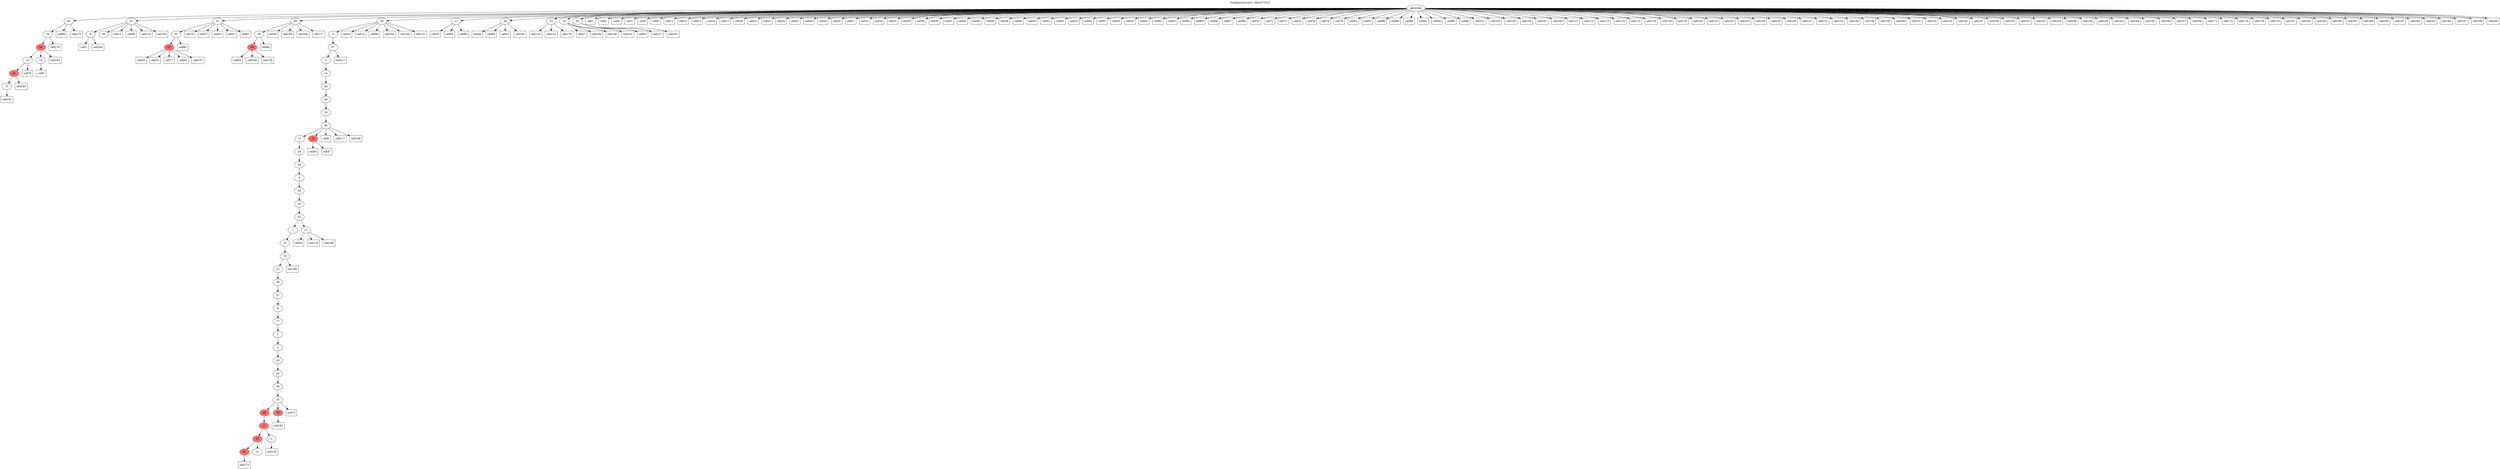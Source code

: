 digraph g {
	"58" -> "59";
	"59" [label="6"];
	"57" -> "58";
	"58" [color=indianred1, style=filled, label="34"];
	"56" -> "57";
	"57" [label="10"];
	"56" -> "60";
	"60" [label="15"];
	"55" -> "56";
	"56" [color=indianred1, style=filled, label="40"];
	"54" -> "55";
	"55" [label="34"];
	"50" -> "51";
	"51" [label="9"];
	"50" -> "52";
	"52" [label="36"];
	"48" -> "49";
	"49" [color=indianred1, style=filled, label="31"];
	"47" -> "48";
	"48" [label="20"];
	"44" -> "45";
	"45" [color=indianred1, style=filled, label="48"];
	"43" -> "44";
	"44" [label="49"];
	"36" -> "37";
	"37" [color=indianred1, style=filled, label="44"];
	"36" -> "38";
	"38" [label="12"];
	"34" -> "35";
	"35" [label="11"];
	"34" -> "36";
	"36" [color=indianred1, style=filled, label="25"];
	"33" -> "34";
	"34" [color=indianred1, style=filled, label="4"];
	"31" -> "32";
	"32" [color=indianred1, style=filled, label="26"];
	"31" -> "33";
	"33" [color=indianred1, style=filled, label="46"];
	"30" -> "31";
	"31" [label="35"];
	"29" -> "30";
	"30" [label="39"];
	"28" -> "29";
	"29" [label="19"];
	"27" -> "28";
	"28" [label="43"];
	"26" -> "27";
	"27" [label="2"];
	"25" -> "26";
	"26" [label="1"];
	"24" -> "25";
	"25" [label="17"];
	"23" -> "24";
	"24" [label="8"];
	"22" -> "23";
	"23" [label="37"];
	"21" -> "22";
	"22" [label="38"];
	"20" -> "21";
	"21" [label="22"];
	"19" -> "20";
	"20" [label="16"];
	"18" -> "19";
	"19" [label="25"];
	"16" -> "17";
	"17" [label="21"];
	"16" -> "18";
	"18" [label="7"];
	"15" -> "16";
	"16" [label="42"];
	"14" -> "15";
	"15" [label="32"];
	"13" -> "14";
	"14" [label="50"];
	"12" -> "13";
	"13" [label="4"];
	"11" -> "12";
	"12" [label="28"];
	"10" -> "11";
	"11" [label="45"];
	"9" -> "10";
	"10" [label="13"];
	"9" -> "39";
	"39" [color=indianred1, style=filled, label="18"];
	"8" -> "9";
	"9" [label="30"];
	"7" -> "8";
	"8" [label="18"];
	"6" -> "7";
	"7" [label="44"];
	"5" -> "6";
	"6" [label="46"];
	"4" -> "5";
	"5" [label="14"];
	"3" -> "4";
	"4" [label="5"];
	"2" -> "3";
	"3" [label="47"];
	"1" -> "2";
	"2" [label="3"];
	"0" -> "1";
	"1" [label="26"];
	"0" -> "40";
	"40" [label="27"];
	"0" -> "41";
	"41" [label="29"];
	"0" -> "42";
	"42" [label="23"];
	"0" -> "43";
	"43" [label="48"];
	"0" -> "46";
	"46" [label="33"];
	"0" -> "47";
	"47" [label="31"];
	"0" -> "50";
	"50" [label="41"];
	"0" -> "53";
	"53" [label="24"];
	"0" -> "54";
	"54" [label="40"];
	"0" [label="germline"];
	"0" -> "cell1";
	"cell1" [shape=box];
	"0" -> "cell2";
	"cell2" [shape=box];
	"51" -> "cell3";
	"cell3" [shape=box];
	"0" -> "cell4";
	"cell4" [shape=box];
	"60" -> "cell5";
	"cell5" [shape=box];
	"9" -> "cell6";
	"cell6" [shape=box];
	"0" -> "cell7";
	"cell7" [shape=box];
	"0" -> "cell8";
	"cell8" [shape=box];
	"0" -> "cell9";
	"cell9" [shape=box];
	"1" -> "cell10";
	"cell10" [shape=box];
	"0" -> "cell11";
	"cell11" [shape=box];
	"0" -> "cell12";
	"cell12" [shape=box];
	"50" -> "cell13";
	"cell13" [shape=box];
	"1" -> "cell14";
	"cell14" [shape=box];
	"0" -> "cell15";
	"cell15" [shape=box];
	"0" -> "cell16";
	"cell16" [shape=box];
	"0" -> "cell17";
	"cell17" [shape=box];
	"0" -> "cell18";
	"cell18" [shape=box];
	"47" -> "cell19";
	"cell19" [shape=box];
	"49" -> "cell20";
	"cell20" [shape=box];
	"49" -> "cell21";
	"cell21" [shape=box];
	"0" -> "cell22";
	"cell22" [shape=box];
	"0" -> "cell23";
	"cell23" [shape=box];
	"0" -> "cell24";
	"cell24" [shape=box];
	"0" -> "cell25";
	"cell25" [shape=box];
	"43" -> "cell26";
	"cell26" [shape=box];
	"46" -> "cell27";
	"cell27" [shape=box];
	"0" -> "cell28";
	"cell28" [shape=box];
	"0" -> "cell29";
	"cell29" [shape=box];
	"0" -> "cell30";
	"cell30" [shape=box];
	"0" -> "cell31";
	"cell31" [shape=box];
	"0" -> "cell32";
	"cell32" [shape=box];
	"40" -> "cell33";
	"cell33" [shape=box];
	"0" -> "cell34";
	"cell34" [shape=box];
	"0" -> "cell35";
	"cell35" [shape=box];
	"0" -> "cell36";
	"cell36" [shape=box];
	"47" -> "cell37";
	"cell37" [shape=box];
	"0" -> "cell38";
	"cell38" [shape=box];
	"0" -> "cell39";
	"cell39" [shape=box];
	"39" -> "cell40";
	"cell40" [shape=box];
	"0" -> "cell41";
	"cell41" [shape=box];
	"41" -> "cell42";
	"cell42" [shape=box];
	"47" -> "cell43";
	"cell43" [shape=box];
	"0" -> "cell44";
	"cell44" [shape=box];
	"0" -> "cell45";
	"cell45" [shape=box];
	"0" -> "cell46";
	"cell46" [shape=box];
	"39" -> "cell47";
	"cell47" [shape=box];
	"0" -> "cell48";
	"cell48" [shape=box];
	"0" -> "cell49";
	"cell49" [shape=box];
	"0" -> "cell50";
	"cell50" [shape=box];
	"0" -> "cell51";
	"cell51" [shape=box];
	"0" -> "cell52";
	"cell52" [shape=box];
	"0" -> "cell53";
	"cell53" [shape=box];
	"0" -> "cell54";
	"cell54" [shape=box];
	"0" -> "cell55";
	"cell55" [shape=box];
	"17" -> "cell56";
	"cell56" [shape=box];
	"47" -> "cell57";
	"cell57" [shape=box];
	"0" -> "cell58";
	"cell58" [shape=box];
	"0" -> "cell59";
	"cell59" [shape=box];
	"48" -> "cell60";
	"cell60" [shape=box];
	"0" -> "cell61";
	"cell61" [shape=box];
	"0" -> "cell62";
	"cell62" [shape=box];
	"0" -> "cell63";
	"cell63" [shape=box];
	"0" -> "cell64";
	"cell64" [shape=box];
	"0" -> "cell65";
	"cell65" [shape=box];
	"0" -> "cell66";
	"cell66" [shape=box];
	"0" -> "cell67";
	"cell67" [shape=box];
	"0" -> "cell68";
	"cell68" [shape=box];
	"41" -> "cell69";
	"cell69" [shape=box];
	"0" -> "cell70";
	"cell70" [shape=box];
	"0" -> "cell71";
	"cell71" [shape=box];
	"0" -> "cell72";
	"cell72" [shape=box];
	"31" -> "cell73";
	"cell73" [shape=box];
	"0" -> "cell74";
	"cell74" [shape=box];
	"57" -> "cell75";
	"cell75" [shape=box];
	"0" -> "cell76";
	"cell76" [shape=box];
	"49" -> "cell77";
	"cell77" [shape=box];
	"0" -> "cell78";
	"cell78" [shape=box];
	"0" -> "cell79";
	"cell79" [shape=box];
	"54" -> "cell80";
	"cell80" [shape=box];
	"0" -> "cell81";
	"cell81" [shape=box];
	"49" -> "cell82";
	"cell82" [shape=box];
	"0" -> "cell83";
	"cell83" [shape=box];
	"44" -> "cell84";
	"cell84" [shape=box];
	"40" -> "cell85";
	"cell85" [shape=box];
	"0" -> "cell86";
	"cell86" [shape=box];
	"47" -> "cell87";
	"cell87" [shape=box];
	"0" -> "cell88";
	"cell88" [shape=box];
	"0" -> "cell89";
	"cell89" [shape=box];
	"40" -> "cell90";
	"cell90" [shape=box];
	"0" -> "cell91";
	"cell91" [shape=box];
	"53" -> "cell92";
	"cell92" [shape=box];
	"45" -> "cell93";
	"cell93" [shape=box];
	"0" -> "cell94";
	"cell94" [shape=box];
	"50" -> "cell95";
	"cell95" [shape=box];
	"0" -> "cell96";
	"cell96" [shape=box];
	"41" -> "cell97";
	"cell97" [shape=box];
	"0" -> "cell98";
	"cell98" [shape=box];
	"1" -> "cell99";
	"cell99" [shape=box];
	"46" -> "cell100";
	"cell100" [shape=box];
	"0" -> "cell101";
	"cell101" [shape=box];
	"59" -> "cell102";
	"cell102" [shape=box];
	"0" -> "cell103";
	"cell103" [shape=box];
	"45" -> "cell104";
	"cell104" [shape=box];
	"0" -> "cell105";
	"cell105" [shape=box];
	"0" -> "cell106";
	"cell106" [shape=box];
	"0" -> "cell107";
	"cell107" [shape=box];
	"43" -> "cell108";
	"cell108" [shape=box];
	"0" -> "cell109";
	"cell109" [shape=box];
	"42" -> "cell110";
	"cell110" [shape=box];
	"0" -> "cell111";
	"cell111" [shape=box];
	"0" -> "cell112";
	"cell112" [shape=box];
	"0" -> "cell113";
	"cell113" [shape=box];
	"0" -> "cell114";
	"cell114" [shape=box];
	"0" -> "cell115";
	"cell115" [shape=box];
	"0" -> "cell116";
	"cell116" [shape=box];
	"9" -> "cell117";
	"cell117" [shape=box];
	"0" -> "cell118";
	"cell118" [shape=box];
	"0" -> "cell119";
	"cell119" [shape=box];
	"0" -> "cell120";
	"cell120" [shape=box];
	"0" -> "cell121";
	"cell121" [shape=box];
	"42" -> "cell122";
	"cell122" [shape=box];
	"0" -> "cell123";
	"cell123" [shape=box];
	"17" -> "cell124";
	"cell124" [shape=box];
	"0" -> "cell125";
	"cell125" [shape=box];
	"0" -> "cell126";
	"cell126" [shape=box];
	"3" -> "cell127";
	"cell127" [shape=box];
	"0" -> "cell128";
	"cell128" [shape=box];
	"45" -> "cell129";
	"cell129" [shape=box];
	"0" -> "cell130";
	"cell130" [shape=box];
	"0" -> "cell131";
	"cell131" [shape=box];
	"0" -> "cell132";
	"cell132" [shape=box];
	"50" -> "cell133";
	"cell133" [shape=box];
	"0" -> "cell134";
	"cell134" [shape=box];
	"35" -> "cell135";
	"cell135" [shape=box];
	"0" -> "cell136";
	"cell136" [shape=box];
	"53" -> "cell137";
	"cell137" [shape=box];
	"0" -> "cell138";
	"cell138" [shape=box];
	"0" -> "cell139";
	"cell139" [shape=box];
	"0" -> "cell140";
	"cell140" [shape=box];
	"0" -> "cell141";
	"cell141" [shape=box];
	"0" -> "cell142";
	"cell142" [shape=box];
	"0" -> "cell143";
	"cell143" [shape=box];
	"1" -> "cell144";
	"cell144" [shape=box];
	"0" -> "cell145";
	"cell145" [shape=box];
	"46" -> "cell146";
	"cell146" [shape=box];
	"0" -> "cell147";
	"cell147" [shape=box];
	"1" -> "cell148";
	"cell148" [shape=box];
	"0" -> "cell149";
	"cell149" [shape=box];
	"0" -> "cell150";
	"cell150" [shape=box];
	"1" -> "cell151";
	"cell151" [shape=box];
	"0" -> "cell152";
	"cell152" [shape=box];
	"0" -> "cell153";
	"cell153" [shape=box];
	"0" -> "cell154";
	"cell154" [shape=box];
	"50" -> "cell155";
	"cell155" [shape=box];
	"0" -> "cell156";
	"cell156" [shape=box];
	"49" -> "cell157";
	"cell157" [shape=box];
	"0" -> "cell158";
	"cell158" [shape=box];
	"0" -> "cell159";
	"cell159" [shape=box];
	"58" -> "cell160";
	"cell160" [shape=box];
	"53" -> "cell161";
	"cell161" [shape=box];
	"46" -> "cell162";
	"cell162" [shape=box];
	"0" -> "cell163";
	"cell163" [shape=box];
	"0" -> "cell164";
	"cell164" [shape=box];
	"0" -> "cell165";
	"cell165" [shape=box];
	"0" -> "cell166";
	"cell166" [shape=box];
	"0" -> "cell167";
	"cell167" [shape=box];
	"0" -> "cell168";
	"cell168" [shape=box];
	"43" -> "cell169";
	"cell169" [shape=box];
	"55" -> "cell170";
	"cell170" [shape=box];
	"0" -> "cell171";
	"cell171" [shape=box];
	"0" -> "cell172";
	"cell172" [shape=box];
	"37" -> "cell173";
	"cell173" [shape=box];
	"0" -> "cell174";
	"cell174" [shape=box];
	"54" -> "cell175";
	"cell175" [shape=box];
	"0" -> "cell176";
	"cell176" [shape=box];
	"43" -> "cell177";
	"cell177" [shape=box];
	"0" -> "cell178";
	"cell178" [shape=box];
	"42" -> "cell179";
	"cell179" [shape=box];
	"9" -> "cell180";
	"cell180" [shape=box];
	"0" -> "cell181";
	"cell181" [shape=box];
	"0" -> "cell182";
	"cell182" [shape=box];
	"0" -> "cell183";
	"cell183" [shape=box];
	"51" -> "cell184";
	"cell184" [shape=box];
	"41" -> "cell185";
	"cell185" [shape=box];
	"0" -> "cell186";
	"cell186" [shape=box];
	"0" -> "cell187";
	"cell187" [shape=box];
	"20" -> "cell188";
	"cell188" [shape=box];
	"0" -> "cell189";
	"cell189" [shape=box];
	"0" -> "cell190";
	"cell190" [shape=box];
	"0" -> "cell191";
	"cell191" [shape=box];
	"32" -> "cell192";
	"cell192" [shape=box];
	"56" -> "cell193";
	"cell193" [shape=box];
	"0" -> "cell194";
	"cell194" [shape=box];
	"0" -> "cell195";
	"cell195" [shape=box];
	"0" -> "cell196";
	"cell196" [shape=box];
	"0" -> "cell197";
	"cell197" [shape=box];
	"17" -> "cell198";
	"cell198" [shape=box];
	"0" -> "cell199";
	"cell199" [shape=box];
	"0" -> "cell200";
	"cell200" [shape=box];
	labelloc="t";
	label="Confidence score: -664.677515";
}
